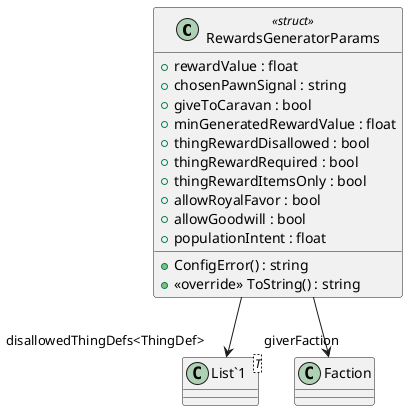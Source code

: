 @startuml
class RewardsGeneratorParams <<struct>> {
    + rewardValue : float
    + chosenPawnSignal : string
    + giveToCaravan : bool
    + minGeneratedRewardValue : float
    + thingRewardDisallowed : bool
    + thingRewardRequired : bool
    + thingRewardItemsOnly : bool
    + allowRoyalFavor : bool
    + allowGoodwill : bool
    + populationIntent : float
    + ConfigError() : string
    + <<override>> ToString() : string
}
class "List`1"<T> {
}
RewardsGeneratorParams --> "giverFaction" Faction
RewardsGeneratorParams --> "disallowedThingDefs<ThingDef>" "List`1"
@enduml
